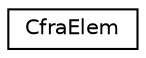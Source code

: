 digraph G
{
  edge [fontname="Helvetica",fontsize="10",labelfontname="Helvetica",labelfontsize="10"];
  node [fontname="Helvetica",fontsize="10",shape=record];
  rankdir=LR;
  Node1 [label="CfraElem",height=0.2,width=0.4,color="black", fillcolor="white", style="filled",URL="$db/d00/structCfraElem.html"];
}
